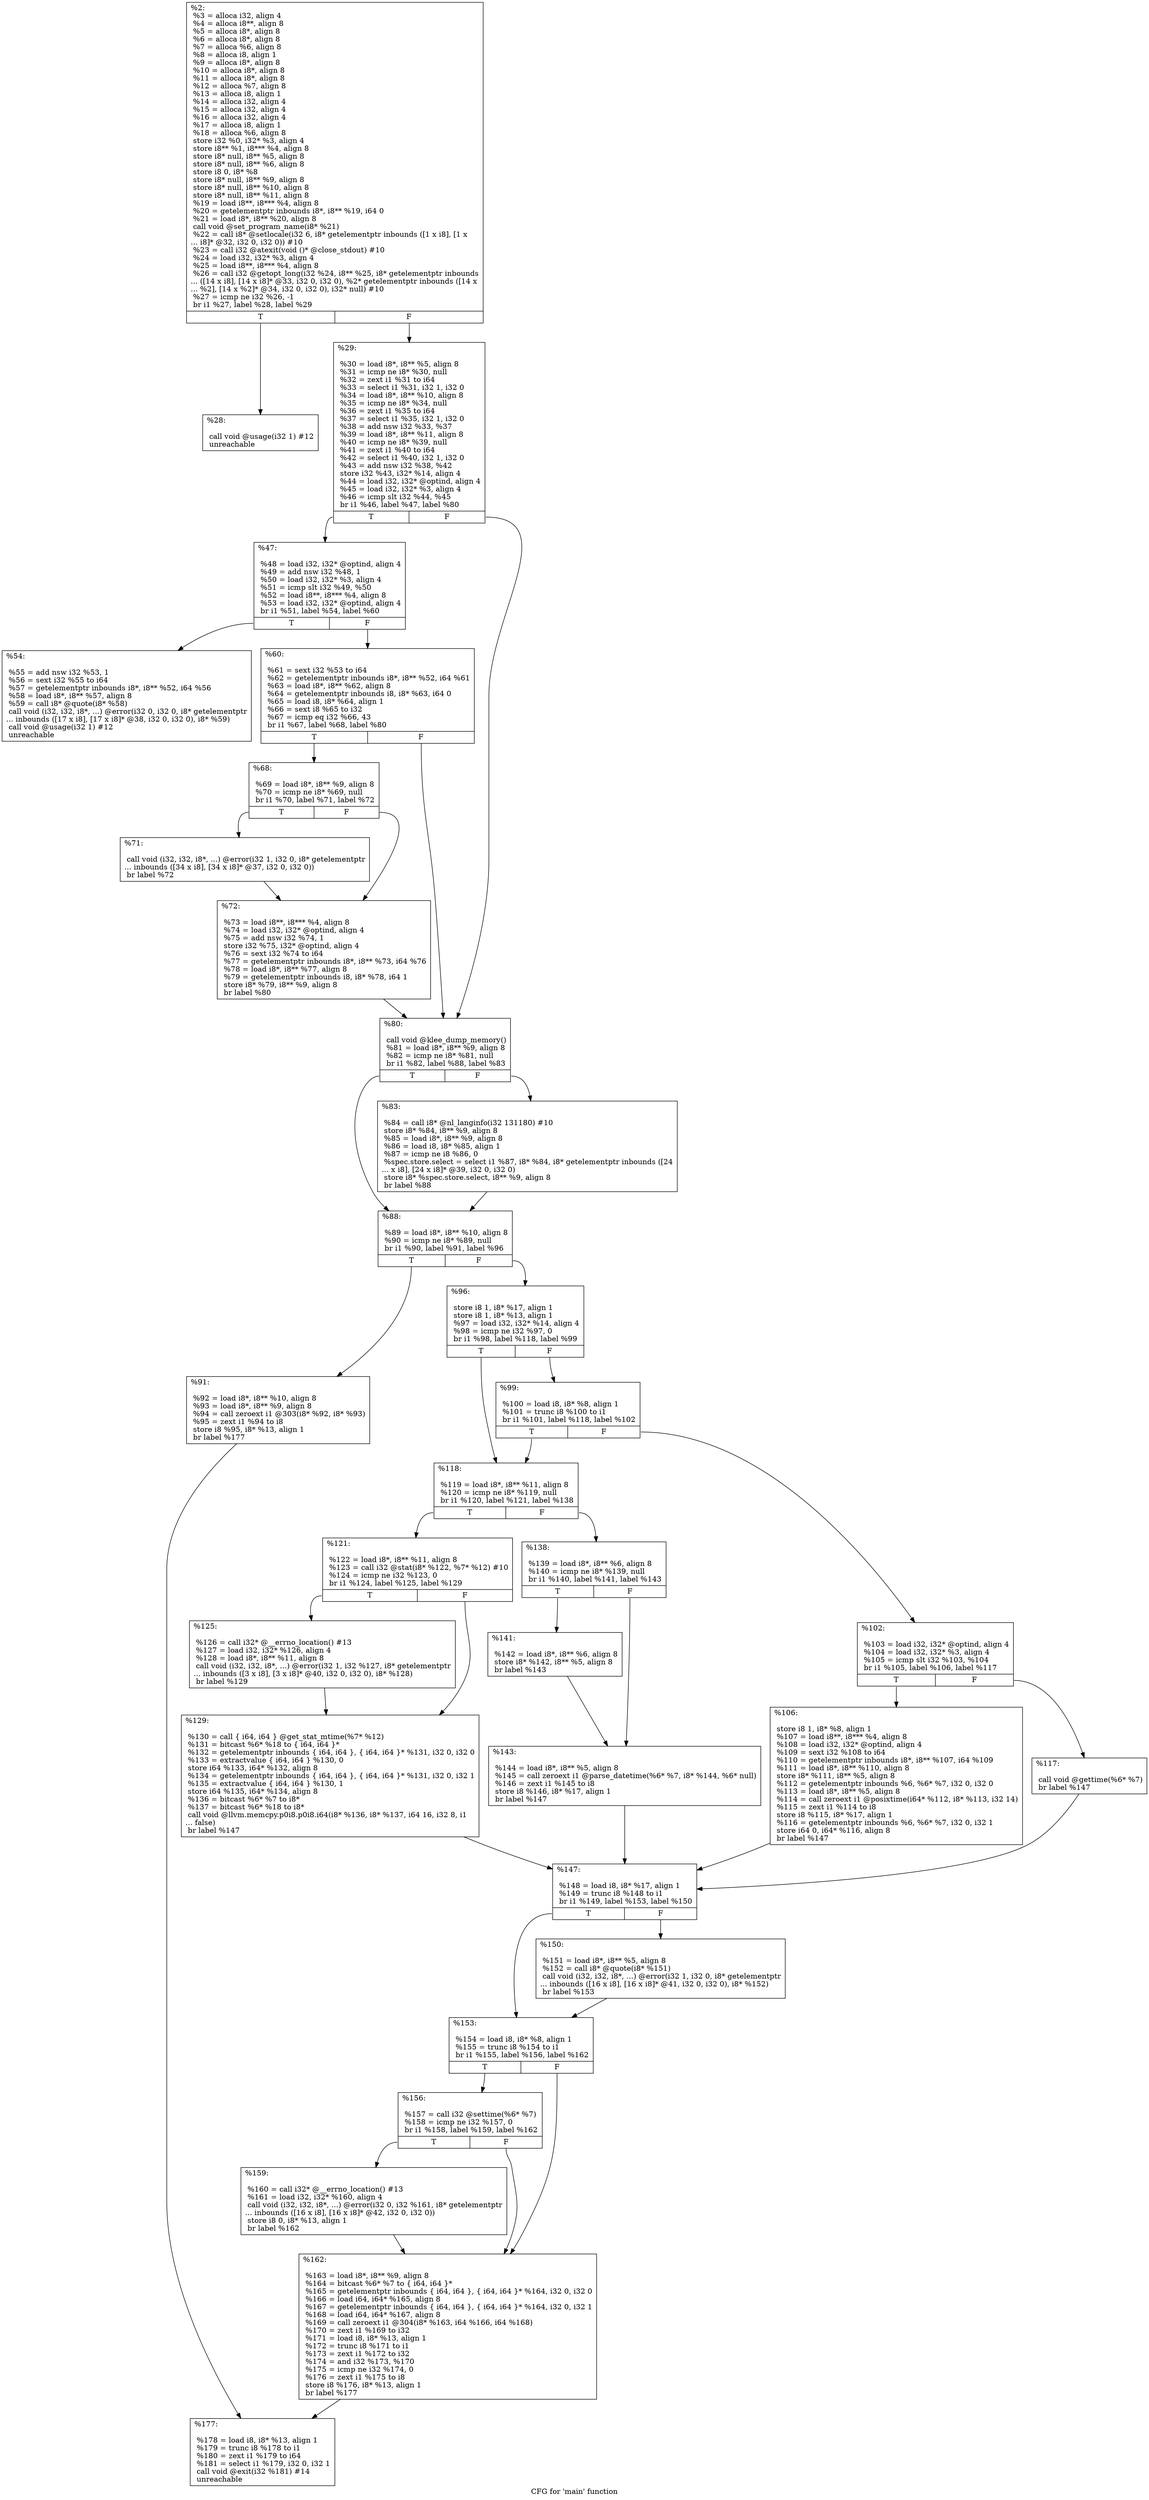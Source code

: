 digraph "CFG for 'main' function" {
	label="CFG for 'main' function";

	Node0x53a1740 [shape=record,label="{%2:\l  %3 = alloca i32, align 4\l  %4 = alloca i8**, align 8\l  %5 = alloca i8*, align 8\l  %6 = alloca i8*, align 8\l  %7 = alloca %6, align 8\l  %8 = alloca i8, align 1\l  %9 = alloca i8*, align 8\l  %10 = alloca i8*, align 8\l  %11 = alloca i8*, align 8\l  %12 = alloca %7, align 8\l  %13 = alloca i8, align 1\l  %14 = alloca i32, align 4\l  %15 = alloca i32, align 4\l  %16 = alloca i32, align 4\l  %17 = alloca i8, align 1\l  %18 = alloca %6, align 8\l  store i32 %0, i32* %3, align 4\l  store i8** %1, i8*** %4, align 8\l  store i8* null, i8** %5, align 8\l  store i8* null, i8** %6, align 8\l  store i8 0, i8* %8\l  store i8* null, i8** %9, align 8\l  store i8* null, i8** %10, align 8\l  store i8* null, i8** %11, align 8\l  %19 = load i8**, i8*** %4, align 8\l  %20 = getelementptr inbounds i8*, i8** %19, i64 0\l  %21 = load i8*, i8** %20, align 8\l  call void @set_program_name(i8* %21)\l  %22 = call i8* @setlocale(i32 6, i8* getelementptr inbounds ([1 x i8], [1 x\l... i8]* @32, i32 0, i32 0)) #10\l  %23 = call i32 @atexit(void ()* @close_stdout) #10\l  %24 = load i32, i32* %3, align 4\l  %25 = load i8**, i8*** %4, align 8\l  %26 = call i32 @getopt_long(i32 %24, i8** %25, i8* getelementptr inbounds\l... ([14 x i8], [14 x i8]* @33, i32 0, i32 0), %2* getelementptr inbounds ([14 x\l... %2], [14 x %2]* @34, i32 0, i32 0), i32* null) #10\l  %27 = icmp ne i32 %26, -1\l  br i1 %27, label %28, label %29\l|{<s0>T|<s1>F}}"];
	Node0x53a1740:s0 -> Node0x53a1790;
	Node0x53a1740:s1 -> Node0x53a17e0;
	Node0x53a1790 [shape=record,label="{%28:\l\l  call void @usage(i32 1) #12\l  unreachable\l}"];
	Node0x53a17e0 [shape=record,label="{%29:\l\l  %30 = load i8*, i8** %5, align 8\l  %31 = icmp ne i8* %30, null\l  %32 = zext i1 %31 to i64\l  %33 = select i1 %31, i32 1, i32 0\l  %34 = load i8*, i8** %10, align 8\l  %35 = icmp ne i8* %34, null\l  %36 = zext i1 %35 to i64\l  %37 = select i1 %35, i32 1, i32 0\l  %38 = add nsw i32 %33, %37\l  %39 = load i8*, i8** %11, align 8\l  %40 = icmp ne i8* %39, null\l  %41 = zext i1 %40 to i64\l  %42 = select i1 %40, i32 1, i32 0\l  %43 = add nsw i32 %38, %42\l  store i32 %43, i32* %14, align 4\l  %44 = load i32, i32* @optind, align 4\l  %45 = load i32, i32* %3, align 4\l  %46 = icmp slt i32 %44, %45\l  br i1 %46, label %47, label %80\l|{<s0>T|<s1>F}}"];
	Node0x53a17e0:s0 -> Node0x53a1830;
	Node0x53a17e0:s1 -> Node0x53a1a10;
	Node0x53a1830 [shape=record,label="{%47:\l\l  %48 = load i32, i32* @optind, align 4\l  %49 = add nsw i32 %48, 1\l  %50 = load i32, i32* %3, align 4\l  %51 = icmp slt i32 %49, %50\l  %52 = load i8**, i8*** %4, align 8\l  %53 = load i32, i32* @optind, align 4\l  br i1 %51, label %54, label %60\l|{<s0>T|<s1>F}}"];
	Node0x53a1830:s0 -> Node0x53a1880;
	Node0x53a1830:s1 -> Node0x53a18d0;
	Node0x53a1880 [shape=record,label="{%54:\l\l  %55 = add nsw i32 %53, 1\l  %56 = sext i32 %55 to i64\l  %57 = getelementptr inbounds i8*, i8** %52, i64 %56\l  %58 = load i8*, i8** %57, align 8\l  %59 = call i8* @quote(i8* %58)\l  call void (i32, i32, i8*, ...) @error(i32 0, i32 0, i8* getelementptr\l... inbounds ([17 x i8], [17 x i8]* @38, i32 0, i32 0), i8* %59)\l  call void @usage(i32 1) #12\l  unreachable\l}"];
	Node0x53a18d0 [shape=record,label="{%60:\l\l  %61 = sext i32 %53 to i64\l  %62 = getelementptr inbounds i8*, i8** %52, i64 %61\l  %63 = load i8*, i8** %62, align 8\l  %64 = getelementptr inbounds i8, i8* %63, i64 0\l  %65 = load i8, i8* %64, align 1\l  %66 = sext i8 %65 to i32\l  %67 = icmp eq i32 %66, 43\l  br i1 %67, label %68, label %80\l|{<s0>T|<s1>F}}"];
	Node0x53a18d0:s0 -> Node0x53a1920;
	Node0x53a18d0:s1 -> Node0x53a1a10;
	Node0x53a1920 [shape=record,label="{%68:\l\l  %69 = load i8*, i8** %9, align 8\l  %70 = icmp ne i8* %69, null\l  br i1 %70, label %71, label %72\l|{<s0>T|<s1>F}}"];
	Node0x53a1920:s0 -> Node0x53a1970;
	Node0x53a1920:s1 -> Node0x53a19c0;
	Node0x53a1970 [shape=record,label="{%71:\l\l  call void (i32, i32, i8*, ...) @error(i32 1, i32 0, i8* getelementptr\l... inbounds ([34 x i8], [34 x i8]* @37, i32 0, i32 0))\l  br label %72\l}"];
	Node0x53a1970 -> Node0x53a19c0;
	Node0x53a19c0 [shape=record,label="{%72:\l\l  %73 = load i8**, i8*** %4, align 8\l  %74 = load i32, i32* @optind, align 4\l  %75 = add nsw i32 %74, 1\l  store i32 %75, i32* @optind, align 4\l  %76 = sext i32 %74 to i64\l  %77 = getelementptr inbounds i8*, i8** %73, i64 %76\l  %78 = load i8*, i8** %77, align 8\l  %79 = getelementptr inbounds i8, i8* %78, i64 1\l  store i8* %79, i8** %9, align 8\l  br label %80\l}"];
	Node0x53a19c0 -> Node0x53a1a10;
	Node0x53a1a10 [shape=record,label="{%80:\l\l  call void @klee_dump_memory()\l  %81 = load i8*, i8** %9, align 8\l  %82 = icmp ne i8* %81, null\l  br i1 %82, label %88, label %83\l|{<s0>T|<s1>F}}"];
	Node0x53a1a10:s0 -> Node0x53a1ab0;
	Node0x53a1a10:s1 -> Node0x53a1a60;
	Node0x53a1a60 [shape=record,label="{%83:\l\l  %84 = call i8* @nl_langinfo(i32 131180) #10\l  store i8* %84, i8** %9, align 8\l  %85 = load i8*, i8** %9, align 8\l  %86 = load i8, i8* %85, align 1\l  %87 = icmp ne i8 %86, 0\l  %spec.store.select = select i1 %87, i8* %84, i8* getelementptr inbounds ([24\l... x i8], [24 x i8]* @39, i32 0, i32 0)\l  store i8* %spec.store.select, i8** %9, align 8\l  br label %88\l}"];
	Node0x53a1a60 -> Node0x53a1ab0;
	Node0x53a1ab0 [shape=record,label="{%88:\l\l  %89 = load i8*, i8** %10, align 8\l  %90 = icmp ne i8* %89, null\l  br i1 %90, label %91, label %96\l|{<s0>T|<s1>F}}"];
	Node0x53a1ab0:s0 -> Node0x53a1b00;
	Node0x53a1ab0:s1 -> Node0x53a1b50;
	Node0x53a1b00 [shape=record,label="{%91:\l\l  %92 = load i8*, i8** %10, align 8\l  %93 = load i8*, i8** %9, align 8\l  %94 = call zeroext i1 @303(i8* %92, i8* %93)\l  %95 = zext i1 %94 to i8\l  store i8 %95, i8* %13, align 1\l  br label %177\l}"];
	Node0x53a1b00 -> Node0x53a20f0;
	Node0x53a1b50 [shape=record,label="{%96:\l\l  store i8 1, i8* %17, align 1\l  store i8 1, i8* %13, align 1\l  %97 = load i32, i32* %14, align 4\l  %98 = icmp ne i32 %97, 0\l  br i1 %98, label %118, label %99\l|{<s0>T|<s1>F}}"];
	Node0x53a1b50:s0 -> Node0x53a1ce0;
	Node0x53a1b50:s1 -> Node0x53a1ba0;
	Node0x53a1ba0 [shape=record,label="{%99:\l\l  %100 = load i8, i8* %8, align 1\l  %101 = trunc i8 %100 to i1\l  br i1 %101, label %118, label %102\l|{<s0>T|<s1>F}}"];
	Node0x53a1ba0:s0 -> Node0x53a1ce0;
	Node0x53a1ba0:s1 -> Node0x53a1bf0;
	Node0x53a1bf0 [shape=record,label="{%102:\l\l  %103 = load i32, i32* @optind, align 4\l  %104 = load i32, i32* %3, align 4\l  %105 = icmp slt i32 %103, %104\l  br i1 %105, label %106, label %117\l|{<s0>T|<s1>F}}"];
	Node0x53a1bf0:s0 -> Node0x53a1c40;
	Node0x53a1bf0:s1 -> Node0x53a1c90;
	Node0x53a1c40 [shape=record,label="{%106:\l\l  store i8 1, i8* %8, align 1\l  %107 = load i8**, i8*** %4, align 8\l  %108 = load i32, i32* @optind, align 4\l  %109 = sext i32 %108 to i64\l  %110 = getelementptr inbounds i8*, i8** %107, i64 %109\l  %111 = load i8*, i8** %110, align 8\l  store i8* %111, i8** %5, align 8\l  %112 = getelementptr inbounds %6, %6* %7, i32 0, i32 0\l  %113 = load i8*, i8** %5, align 8\l  %114 = call zeroext i1 @posixtime(i64* %112, i8* %113, i32 14)\l  %115 = zext i1 %114 to i8\l  store i8 %115, i8* %17, align 1\l  %116 = getelementptr inbounds %6, %6* %7, i32 0, i32 1\l  store i64 0, i64* %116, align 8\l  br label %147\l}"];
	Node0x53a1c40 -> Node0x53a1f10;
	Node0x53a1c90 [shape=record,label="{%117:\l\l  call void @gettime(%6* %7)\l  br label %147\l}"];
	Node0x53a1c90 -> Node0x53a1f10;
	Node0x53a1ce0 [shape=record,label="{%118:\l\l  %119 = load i8*, i8** %11, align 8\l  %120 = icmp ne i8* %119, null\l  br i1 %120, label %121, label %138\l|{<s0>T|<s1>F}}"];
	Node0x53a1ce0:s0 -> Node0x53a1d30;
	Node0x53a1ce0:s1 -> Node0x53a1e20;
	Node0x53a1d30 [shape=record,label="{%121:\l\l  %122 = load i8*, i8** %11, align 8\l  %123 = call i32 @stat(i8* %122, %7* %12) #10\l  %124 = icmp ne i32 %123, 0\l  br i1 %124, label %125, label %129\l|{<s0>T|<s1>F}}"];
	Node0x53a1d30:s0 -> Node0x53a1d80;
	Node0x53a1d30:s1 -> Node0x53a1dd0;
	Node0x53a1d80 [shape=record,label="{%125:\l\l  %126 = call i32* @__errno_location() #13\l  %127 = load i32, i32* %126, align 4\l  %128 = load i8*, i8** %11, align 8\l  call void (i32, i32, i8*, ...) @error(i32 1, i32 %127, i8* getelementptr\l... inbounds ([3 x i8], [3 x i8]* @40, i32 0, i32 0), i8* %128)\l  br label %129\l}"];
	Node0x53a1d80 -> Node0x53a1dd0;
	Node0x53a1dd0 [shape=record,label="{%129:\l\l  %130 = call \{ i64, i64 \} @get_stat_mtime(%7* %12)\l  %131 = bitcast %6* %18 to \{ i64, i64 \}*\l  %132 = getelementptr inbounds \{ i64, i64 \}, \{ i64, i64 \}* %131, i32 0, i32 0\l  %133 = extractvalue \{ i64, i64 \} %130, 0\l  store i64 %133, i64* %132, align 8\l  %134 = getelementptr inbounds \{ i64, i64 \}, \{ i64, i64 \}* %131, i32 0, i32 1\l  %135 = extractvalue \{ i64, i64 \} %130, 1\l  store i64 %135, i64* %134, align 8\l  %136 = bitcast %6* %7 to i8*\l  %137 = bitcast %6* %18 to i8*\l  call void @llvm.memcpy.p0i8.p0i8.i64(i8* %136, i8* %137, i64 16, i32 8, i1\l... false)\l  br label %147\l}"];
	Node0x53a1dd0 -> Node0x53a1f10;
	Node0x53a1e20 [shape=record,label="{%138:\l\l  %139 = load i8*, i8** %6, align 8\l  %140 = icmp ne i8* %139, null\l  br i1 %140, label %141, label %143\l|{<s0>T|<s1>F}}"];
	Node0x53a1e20:s0 -> Node0x53a1e70;
	Node0x53a1e20:s1 -> Node0x53a1ec0;
	Node0x53a1e70 [shape=record,label="{%141:\l\l  %142 = load i8*, i8** %6, align 8\l  store i8* %142, i8** %5, align 8\l  br label %143\l}"];
	Node0x53a1e70 -> Node0x53a1ec0;
	Node0x53a1ec0 [shape=record,label="{%143:\l\l  %144 = load i8*, i8** %5, align 8\l  %145 = call zeroext i1 @parse_datetime(%6* %7, i8* %144, %6* null)\l  %146 = zext i1 %145 to i8\l  store i8 %146, i8* %17, align 1\l  br label %147\l}"];
	Node0x53a1ec0 -> Node0x53a1f10;
	Node0x53a1f10 [shape=record,label="{%147:\l\l  %148 = load i8, i8* %17, align 1\l  %149 = trunc i8 %148 to i1\l  br i1 %149, label %153, label %150\l|{<s0>T|<s1>F}}"];
	Node0x53a1f10:s0 -> Node0x53a1fb0;
	Node0x53a1f10:s1 -> Node0x53a1f60;
	Node0x53a1f60 [shape=record,label="{%150:\l\l  %151 = load i8*, i8** %5, align 8\l  %152 = call i8* @quote(i8* %151)\l  call void (i32, i32, i8*, ...) @error(i32 1, i32 0, i8* getelementptr\l... inbounds ([16 x i8], [16 x i8]* @41, i32 0, i32 0), i8* %152)\l  br label %153\l}"];
	Node0x53a1f60 -> Node0x53a1fb0;
	Node0x53a1fb0 [shape=record,label="{%153:\l\l  %154 = load i8, i8* %8, align 1\l  %155 = trunc i8 %154 to i1\l  br i1 %155, label %156, label %162\l|{<s0>T|<s1>F}}"];
	Node0x53a1fb0:s0 -> Node0x53a2000;
	Node0x53a1fb0:s1 -> Node0x53a20a0;
	Node0x53a2000 [shape=record,label="{%156:\l\l  %157 = call i32 @settime(%6* %7)\l  %158 = icmp ne i32 %157, 0\l  br i1 %158, label %159, label %162\l|{<s0>T|<s1>F}}"];
	Node0x53a2000:s0 -> Node0x53a2050;
	Node0x53a2000:s1 -> Node0x53a20a0;
	Node0x53a2050 [shape=record,label="{%159:\l\l  %160 = call i32* @__errno_location() #13\l  %161 = load i32, i32* %160, align 4\l  call void (i32, i32, i8*, ...) @error(i32 0, i32 %161, i8* getelementptr\l... inbounds ([16 x i8], [16 x i8]* @42, i32 0, i32 0))\l  store i8 0, i8* %13, align 1\l  br label %162\l}"];
	Node0x53a2050 -> Node0x53a20a0;
	Node0x53a20a0 [shape=record,label="{%162:\l\l  %163 = load i8*, i8** %9, align 8\l  %164 = bitcast %6* %7 to \{ i64, i64 \}*\l  %165 = getelementptr inbounds \{ i64, i64 \}, \{ i64, i64 \}* %164, i32 0, i32 0\l  %166 = load i64, i64* %165, align 8\l  %167 = getelementptr inbounds \{ i64, i64 \}, \{ i64, i64 \}* %164, i32 0, i32 1\l  %168 = load i64, i64* %167, align 8\l  %169 = call zeroext i1 @304(i8* %163, i64 %166, i64 %168)\l  %170 = zext i1 %169 to i32\l  %171 = load i8, i8* %13, align 1\l  %172 = trunc i8 %171 to i1\l  %173 = zext i1 %172 to i32\l  %174 = and i32 %173, %170\l  %175 = icmp ne i32 %174, 0\l  %176 = zext i1 %175 to i8\l  store i8 %176, i8* %13, align 1\l  br label %177\l}"];
	Node0x53a20a0 -> Node0x53a20f0;
	Node0x53a20f0 [shape=record,label="{%177:\l\l  %178 = load i8, i8* %13, align 1\l  %179 = trunc i8 %178 to i1\l  %180 = zext i1 %179 to i64\l  %181 = select i1 %179, i32 0, i32 1\l  call void @exit(i32 %181) #14\l  unreachable\l}"];
}
